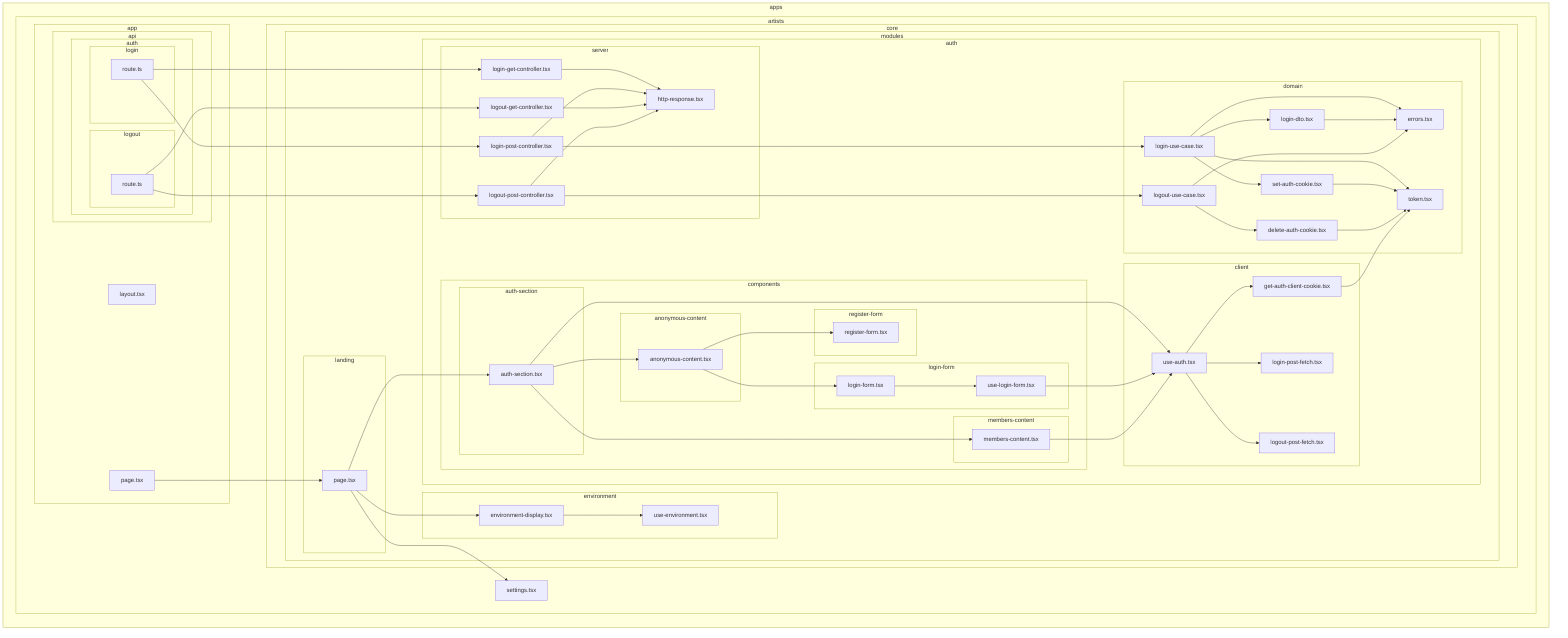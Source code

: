 flowchart LR

subgraph 0["apps"]
subgraph 1["artists"]
subgraph 2["app"]
subgraph 3["api"]
subgraph 4["auth"]
subgraph 5["login"]
6["route.ts"]
end
subgraph K["logout"]
L["route.ts"]
end
end
end
Q["layout.tsx"]
R["page.tsx"]
end
subgraph 7["core"]
subgraph 8["modules"]
subgraph 9["auth"]
subgraph A["server"]
B["login-get-controller.tsx"]
C["http-response.tsx"]
D["login-post-controller.tsx"]
M["logout-get-controller.tsx"]
N["logout-post-controller.tsx"]
end
subgraph E["domain"]
F["login-use-case.tsx"]
G["errors.tsx"]
H["login-dto.tsx"]
I["set-auth-cookie.tsx"]
J["token.tsx"]
O["logout-use-case.tsx"]
P["delete-auth-cookie.tsx"]
end
subgraph V["components"]
subgraph W["auth-section"]
X["auth-section.tsx"]
end
subgraph 13["anonymous-content"]
14["anonymous-content.tsx"]
end
subgraph 15["login-form"]
16["login-form.tsx"]
17["use-login-form.tsx"]
end
subgraph 18["register-form"]
19["register-form.tsx"]
end
subgraph 1A["members-content"]
1B["members-content.tsx"]
end
end
subgraph Y["client"]
Z["use-auth.tsx"]
10["get-auth-client-cookie.tsx"]
11["login-post-fetch.tsx"]
12["logout-post-fetch.tsx"]
end
end
subgraph S["landing"]
T["page.tsx"]
end
subgraph 1C["environment"]
1D["environment-display.tsx"]
1E["use-environment.tsx"]
end
end
end
U["settings.tsx"]
end
end
6-->B
6-->D
B-->C
D-->F
D-->C
F-->G
F-->H
F-->I
F-->J
H-->G
I-->J
L-->M
L-->N
M-->C
N-->O
N-->C
O-->P
O-->G
P-->J
R-->T
T-->U
T-->X
T-->1D
X-->Z
X-->14
X-->1B
Z-->10
Z-->11
Z-->12
10-->J
14-->16
14-->19
16-->17
17-->Z
1B-->Z
1D-->1E